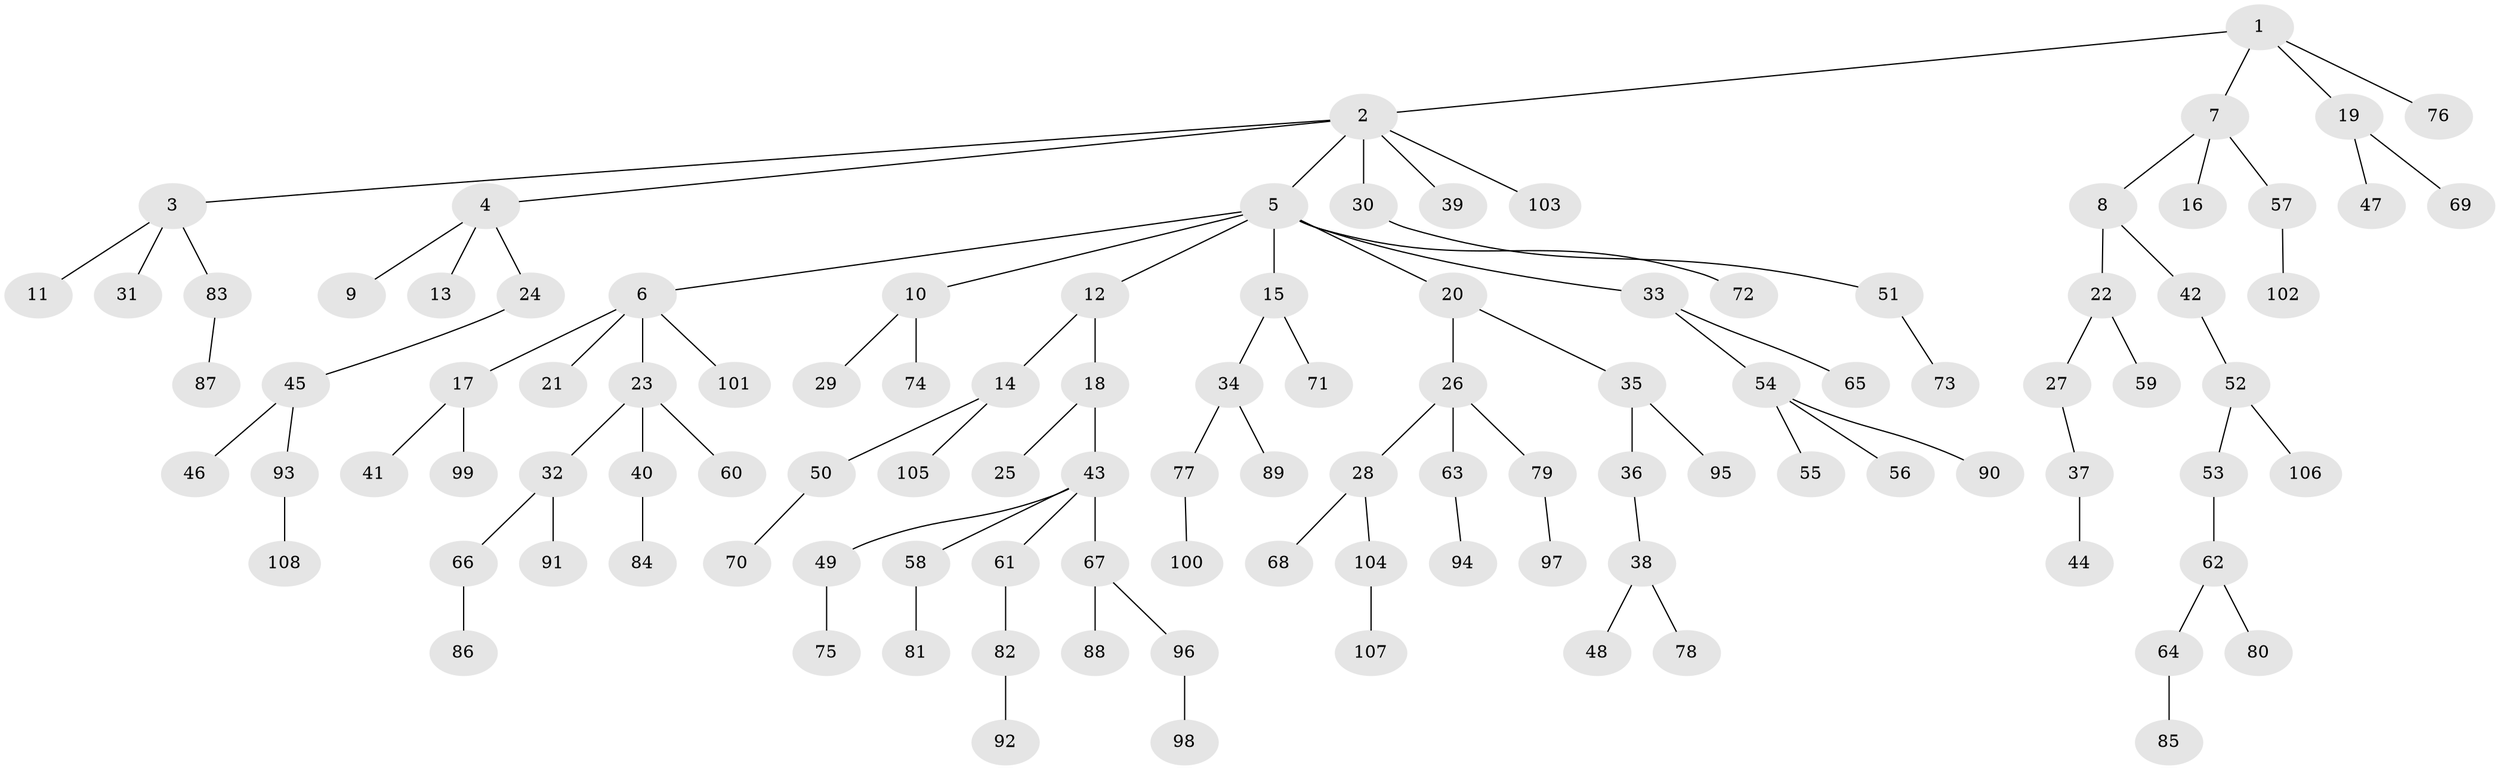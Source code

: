 // Generated by graph-tools (version 1.1) at 2025/36/03/09/25 02:36:55]
// undirected, 108 vertices, 107 edges
graph export_dot {
graph [start="1"]
  node [color=gray90,style=filled];
  1;
  2;
  3;
  4;
  5;
  6;
  7;
  8;
  9;
  10;
  11;
  12;
  13;
  14;
  15;
  16;
  17;
  18;
  19;
  20;
  21;
  22;
  23;
  24;
  25;
  26;
  27;
  28;
  29;
  30;
  31;
  32;
  33;
  34;
  35;
  36;
  37;
  38;
  39;
  40;
  41;
  42;
  43;
  44;
  45;
  46;
  47;
  48;
  49;
  50;
  51;
  52;
  53;
  54;
  55;
  56;
  57;
  58;
  59;
  60;
  61;
  62;
  63;
  64;
  65;
  66;
  67;
  68;
  69;
  70;
  71;
  72;
  73;
  74;
  75;
  76;
  77;
  78;
  79;
  80;
  81;
  82;
  83;
  84;
  85;
  86;
  87;
  88;
  89;
  90;
  91;
  92;
  93;
  94;
  95;
  96;
  97;
  98;
  99;
  100;
  101;
  102;
  103;
  104;
  105;
  106;
  107;
  108;
  1 -- 2;
  1 -- 7;
  1 -- 19;
  1 -- 76;
  2 -- 3;
  2 -- 4;
  2 -- 5;
  2 -- 30;
  2 -- 39;
  2 -- 103;
  3 -- 11;
  3 -- 31;
  3 -- 83;
  4 -- 9;
  4 -- 13;
  4 -- 24;
  5 -- 6;
  5 -- 10;
  5 -- 12;
  5 -- 15;
  5 -- 20;
  5 -- 33;
  5 -- 72;
  6 -- 17;
  6 -- 21;
  6 -- 23;
  6 -- 101;
  7 -- 8;
  7 -- 16;
  7 -- 57;
  8 -- 22;
  8 -- 42;
  10 -- 29;
  10 -- 74;
  12 -- 14;
  12 -- 18;
  14 -- 50;
  14 -- 105;
  15 -- 34;
  15 -- 71;
  17 -- 41;
  17 -- 99;
  18 -- 25;
  18 -- 43;
  19 -- 47;
  19 -- 69;
  20 -- 26;
  20 -- 35;
  22 -- 27;
  22 -- 59;
  23 -- 32;
  23 -- 40;
  23 -- 60;
  24 -- 45;
  26 -- 28;
  26 -- 63;
  26 -- 79;
  27 -- 37;
  28 -- 68;
  28 -- 104;
  30 -- 51;
  32 -- 66;
  32 -- 91;
  33 -- 54;
  33 -- 65;
  34 -- 77;
  34 -- 89;
  35 -- 36;
  35 -- 95;
  36 -- 38;
  37 -- 44;
  38 -- 48;
  38 -- 78;
  40 -- 84;
  42 -- 52;
  43 -- 49;
  43 -- 58;
  43 -- 61;
  43 -- 67;
  45 -- 46;
  45 -- 93;
  49 -- 75;
  50 -- 70;
  51 -- 73;
  52 -- 53;
  52 -- 106;
  53 -- 62;
  54 -- 55;
  54 -- 56;
  54 -- 90;
  57 -- 102;
  58 -- 81;
  61 -- 82;
  62 -- 64;
  62 -- 80;
  63 -- 94;
  64 -- 85;
  66 -- 86;
  67 -- 88;
  67 -- 96;
  77 -- 100;
  79 -- 97;
  82 -- 92;
  83 -- 87;
  93 -- 108;
  96 -- 98;
  104 -- 107;
}
